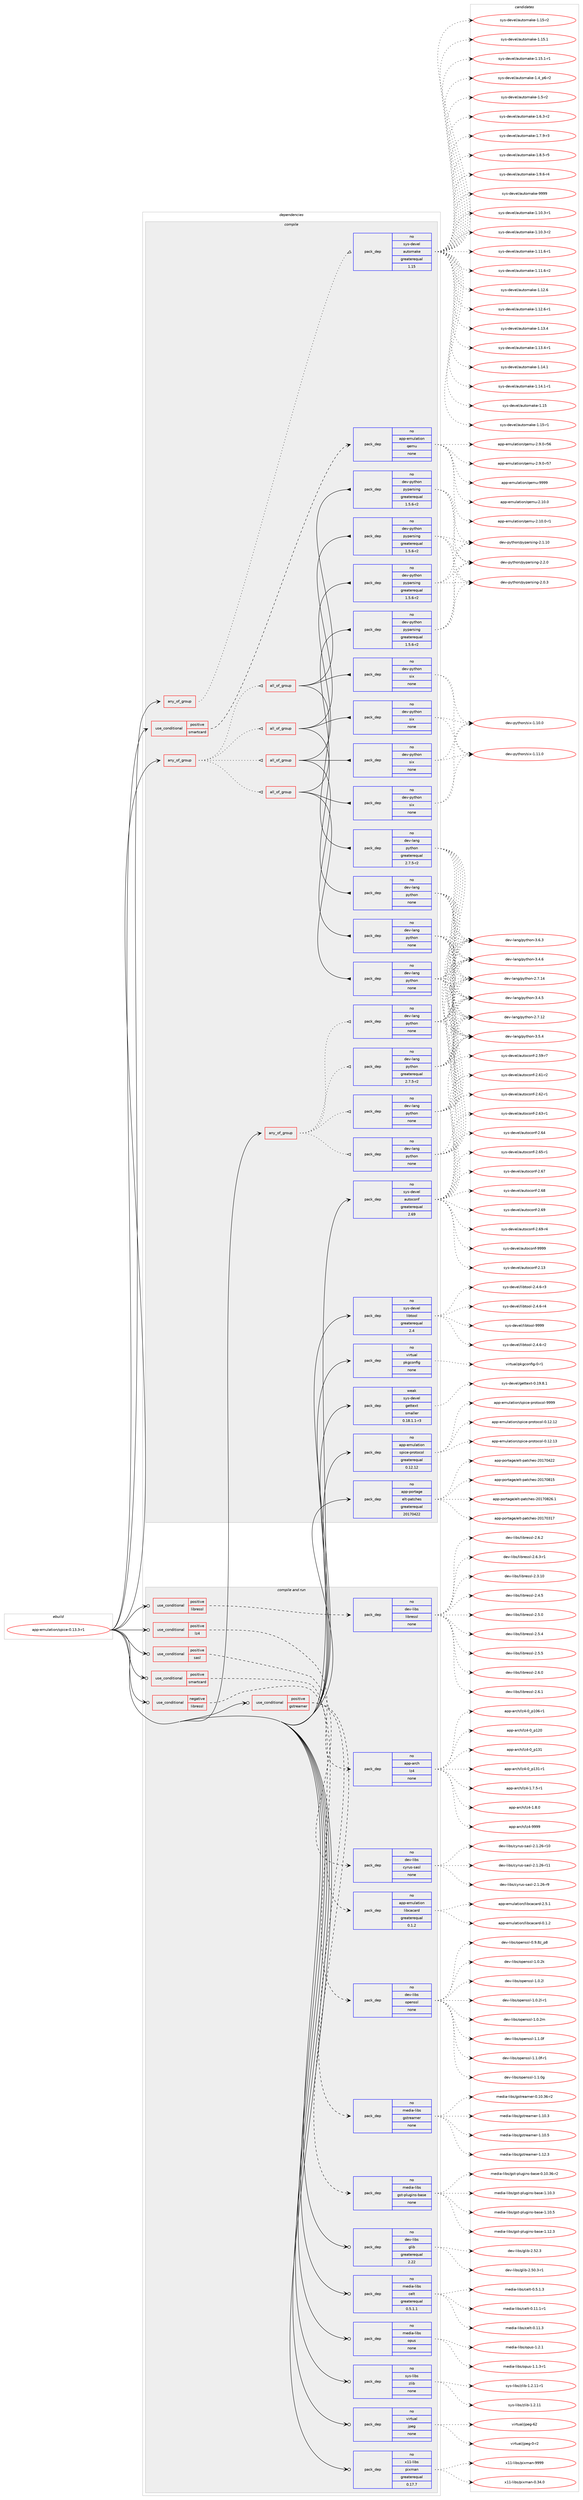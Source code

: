 digraph prolog {

# *************
# Graph options
# *************

newrank=true;
concentrate=true;
compound=true;
graph [rankdir=LR,fontname=Helvetica,fontsize=10,ranksep=1.5];#, ranksep=2.5, nodesep=0.2];
edge  [arrowhead=vee];
node  [fontname=Helvetica,fontsize=10];

# **********
# The ebuild
# **********

subgraph cluster_leftcol {
color=gray;
rank=same;
label=<<i>ebuild</i>>;
id [label="app-emulation/spice-0.13.3-r1", color=red, width=4, href="../app-emulation/spice-0.13.3-r1.svg"];
}

# ****************
# The dependencies
# ****************

subgraph cluster_midcol {
color=gray;
label=<<i>dependencies</i>>;
subgraph cluster_compile {
fillcolor="#eeeeee";
style=filled;
label=<<i>compile</i>>;
subgraph any462 {
dependency24896 [label=<<TABLE BORDER="0" CELLBORDER="1" CELLSPACING="0" CELLPADDING="4"><TR><TD CELLPADDING="10">any_of_group</TD></TR></TABLE>>, shape=none, color=red];subgraph all7 {
dependency24897 [label=<<TABLE BORDER="0" CELLBORDER="1" CELLSPACING="0" CELLPADDING="4"><TR><TD CELLPADDING="10">all_of_group</TD></TR></TABLE>>, shape=none, color=red];subgraph pack18257 {
dependency24898 [label=<<TABLE BORDER="0" CELLBORDER="1" CELLSPACING="0" CELLPADDING="4" WIDTH="220"><TR><TD ROWSPAN="6" CELLPADDING="30">pack_dep</TD></TR><TR><TD WIDTH="110">no</TD></TR><TR><TD>dev-lang</TD></TR><TR><TD>python</TD></TR><TR><TD>none</TD></TR><TR><TD></TD></TR></TABLE>>, shape=none, color=blue];
}
dependency24897:e -> dependency24898:w [weight=20,style="solid",arrowhead="inv"];
subgraph pack18258 {
dependency24899 [label=<<TABLE BORDER="0" CELLBORDER="1" CELLSPACING="0" CELLPADDING="4" WIDTH="220"><TR><TD ROWSPAN="6" CELLPADDING="30">pack_dep</TD></TR><TR><TD WIDTH="110">no</TD></TR><TR><TD>dev-python</TD></TR><TR><TD>pyparsing</TD></TR><TR><TD>greaterequal</TD></TR><TR><TD>1.5.6-r2</TD></TR></TABLE>>, shape=none, color=blue];
}
dependency24897:e -> dependency24899:w [weight=20,style="solid",arrowhead="inv"];
subgraph pack18259 {
dependency24900 [label=<<TABLE BORDER="0" CELLBORDER="1" CELLSPACING="0" CELLPADDING="4" WIDTH="220"><TR><TD ROWSPAN="6" CELLPADDING="30">pack_dep</TD></TR><TR><TD WIDTH="110">no</TD></TR><TR><TD>dev-python</TD></TR><TR><TD>six</TD></TR><TR><TD>none</TD></TR><TR><TD></TD></TR></TABLE>>, shape=none, color=blue];
}
dependency24897:e -> dependency24900:w [weight=20,style="solid",arrowhead="inv"];
}
dependency24896:e -> dependency24897:w [weight=20,style="dotted",arrowhead="oinv"];
subgraph all8 {
dependency24901 [label=<<TABLE BORDER="0" CELLBORDER="1" CELLSPACING="0" CELLPADDING="4"><TR><TD CELLPADDING="10">all_of_group</TD></TR></TABLE>>, shape=none, color=red];subgraph pack18260 {
dependency24902 [label=<<TABLE BORDER="0" CELLBORDER="1" CELLSPACING="0" CELLPADDING="4" WIDTH="220"><TR><TD ROWSPAN="6" CELLPADDING="30">pack_dep</TD></TR><TR><TD WIDTH="110">no</TD></TR><TR><TD>dev-lang</TD></TR><TR><TD>python</TD></TR><TR><TD>none</TD></TR><TR><TD></TD></TR></TABLE>>, shape=none, color=blue];
}
dependency24901:e -> dependency24902:w [weight=20,style="solid",arrowhead="inv"];
subgraph pack18261 {
dependency24903 [label=<<TABLE BORDER="0" CELLBORDER="1" CELLSPACING="0" CELLPADDING="4" WIDTH="220"><TR><TD ROWSPAN="6" CELLPADDING="30">pack_dep</TD></TR><TR><TD WIDTH="110">no</TD></TR><TR><TD>dev-python</TD></TR><TR><TD>pyparsing</TD></TR><TR><TD>greaterequal</TD></TR><TR><TD>1.5.6-r2</TD></TR></TABLE>>, shape=none, color=blue];
}
dependency24901:e -> dependency24903:w [weight=20,style="solid",arrowhead="inv"];
subgraph pack18262 {
dependency24904 [label=<<TABLE BORDER="0" CELLBORDER="1" CELLSPACING="0" CELLPADDING="4" WIDTH="220"><TR><TD ROWSPAN="6" CELLPADDING="30">pack_dep</TD></TR><TR><TD WIDTH="110">no</TD></TR><TR><TD>dev-python</TD></TR><TR><TD>six</TD></TR><TR><TD>none</TD></TR><TR><TD></TD></TR></TABLE>>, shape=none, color=blue];
}
dependency24901:e -> dependency24904:w [weight=20,style="solid",arrowhead="inv"];
}
dependency24896:e -> dependency24901:w [weight=20,style="dotted",arrowhead="oinv"];
subgraph all9 {
dependency24905 [label=<<TABLE BORDER="0" CELLBORDER="1" CELLSPACING="0" CELLPADDING="4"><TR><TD CELLPADDING="10">all_of_group</TD></TR></TABLE>>, shape=none, color=red];subgraph pack18263 {
dependency24906 [label=<<TABLE BORDER="0" CELLBORDER="1" CELLSPACING="0" CELLPADDING="4" WIDTH="220"><TR><TD ROWSPAN="6" CELLPADDING="30">pack_dep</TD></TR><TR><TD WIDTH="110">no</TD></TR><TR><TD>dev-lang</TD></TR><TR><TD>python</TD></TR><TR><TD>none</TD></TR><TR><TD></TD></TR></TABLE>>, shape=none, color=blue];
}
dependency24905:e -> dependency24906:w [weight=20,style="solid",arrowhead="inv"];
subgraph pack18264 {
dependency24907 [label=<<TABLE BORDER="0" CELLBORDER="1" CELLSPACING="0" CELLPADDING="4" WIDTH="220"><TR><TD ROWSPAN="6" CELLPADDING="30">pack_dep</TD></TR><TR><TD WIDTH="110">no</TD></TR><TR><TD>dev-python</TD></TR><TR><TD>pyparsing</TD></TR><TR><TD>greaterequal</TD></TR><TR><TD>1.5.6-r2</TD></TR></TABLE>>, shape=none, color=blue];
}
dependency24905:e -> dependency24907:w [weight=20,style="solid",arrowhead="inv"];
subgraph pack18265 {
dependency24908 [label=<<TABLE BORDER="0" CELLBORDER="1" CELLSPACING="0" CELLPADDING="4" WIDTH="220"><TR><TD ROWSPAN="6" CELLPADDING="30">pack_dep</TD></TR><TR><TD WIDTH="110">no</TD></TR><TR><TD>dev-python</TD></TR><TR><TD>six</TD></TR><TR><TD>none</TD></TR><TR><TD></TD></TR></TABLE>>, shape=none, color=blue];
}
dependency24905:e -> dependency24908:w [weight=20,style="solid",arrowhead="inv"];
}
dependency24896:e -> dependency24905:w [weight=20,style="dotted",arrowhead="oinv"];
subgraph all10 {
dependency24909 [label=<<TABLE BORDER="0" CELLBORDER="1" CELLSPACING="0" CELLPADDING="4"><TR><TD CELLPADDING="10">all_of_group</TD></TR></TABLE>>, shape=none, color=red];subgraph pack18266 {
dependency24910 [label=<<TABLE BORDER="0" CELLBORDER="1" CELLSPACING="0" CELLPADDING="4" WIDTH="220"><TR><TD ROWSPAN="6" CELLPADDING="30">pack_dep</TD></TR><TR><TD WIDTH="110">no</TD></TR><TR><TD>dev-lang</TD></TR><TR><TD>python</TD></TR><TR><TD>greaterequal</TD></TR><TR><TD>2.7.5-r2</TD></TR></TABLE>>, shape=none, color=blue];
}
dependency24909:e -> dependency24910:w [weight=20,style="solid",arrowhead="inv"];
subgraph pack18267 {
dependency24911 [label=<<TABLE BORDER="0" CELLBORDER="1" CELLSPACING="0" CELLPADDING="4" WIDTH="220"><TR><TD ROWSPAN="6" CELLPADDING="30">pack_dep</TD></TR><TR><TD WIDTH="110">no</TD></TR><TR><TD>dev-python</TD></TR><TR><TD>pyparsing</TD></TR><TR><TD>greaterequal</TD></TR><TR><TD>1.5.6-r2</TD></TR></TABLE>>, shape=none, color=blue];
}
dependency24909:e -> dependency24911:w [weight=20,style="solid",arrowhead="inv"];
subgraph pack18268 {
dependency24912 [label=<<TABLE BORDER="0" CELLBORDER="1" CELLSPACING="0" CELLPADDING="4" WIDTH="220"><TR><TD ROWSPAN="6" CELLPADDING="30">pack_dep</TD></TR><TR><TD WIDTH="110">no</TD></TR><TR><TD>dev-python</TD></TR><TR><TD>six</TD></TR><TR><TD>none</TD></TR><TR><TD></TD></TR></TABLE>>, shape=none, color=blue];
}
dependency24909:e -> dependency24912:w [weight=20,style="solid",arrowhead="inv"];
}
dependency24896:e -> dependency24909:w [weight=20,style="dotted",arrowhead="oinv"];
}
id:e -> dependency24896:w [weight=20,style="solid",arrowhead="vee"];
subgraph any463 {
dependency24913 [label=<<TABLE BORDER="0" CELLBORDER="1" CELLSPACING="0" CELLPADDING="4"><TR><TD CELLPADDING="10">any_of_group</TD></TR></TABLE>>, shape=none, color=red];subgraph pack18269 {
dependency24914 [label=<<TABLE BORDER="0" CELLBORDER="1" CELLSPACING="0" CELLPADDING="4" WIDTH="220"><TR><TD ROWSPAN="6" CELLPADDING="30">pack_dep</TD></TR><TR><TD WIDTH="110">no</TD></TR><TR><TD>dev-lang</TD></TR><TR><TD>python</TD></TR><TR><TD>none</TD></TR><TR><TD></TD></TR></TABLE>>, shape=none, color=blue];
}
dependency24913:e -> dependency24914:w [weight=20,style="dotted",arrowhead="oinv"];
subgraph pack18270 {
dependency24915 [label=<<TABLE BORDER="0" CELLBORDER="1" CELLSPACING="0" CELLPADDING="4" WIDTH="220"><TR><TD ROWSPAN="6" CELLPADDING="30">pack_dep</TD></TR><TR><TD WIDTH="110">no</TD></TR><TR><TD>dev-lang</TD></TR><TR><TD>python</TD></TR><TR><TD>none</TD></TR><TR><TD></TD></TR></TABLE>>, shape=none, color=blue];
}
dependency24913:e -> dependency24915:w [weight=20,style="dotted",arrowhead="oinv"];
subgraph pack18271 {
dependency24916 [label=<<TABLE BORDER="0" CELLBORDER="1" CELLSPACING="0" CELLPADDING="4" WIDTH="220"><TR><TD ROWSPAN="6" CELLPADDING="30">pack_dep</TD></TR><TR><TD WIDTH="110">no</TD></TR><TR><TD>dev-lang</TD></TR><TR><TD>python</TD></TR><TR><TD>none</TD></TR><TR><TD></TD></TR></TABLE>>, shape=none, color=blue];
}
dependency24913:e -> dependency24916:w [weight=20,style="dotted",arrowhead="oinv"];
subgraph pack18272 {
dependency24917 [label=<<TABLE BORDER="0" CELLBORDER="1" CELLSPACING="0" CELLPADDING="4" WIDTH="220"><TR><TD ROWSPAN="6" CELLPADDING="30">pack_dep</TD></TR><TR><TD WIDTH="110">no</TD></TR><TR><TD>dev-lang</TD></TR><TR><TD>python</TD></TR><TR><TD>greaterequal</TD></TR><TR><TD>2.7.5-r2</TD></TR></TABLE>>, shape=none, color=blue];
}
dependency24913:e -> dependency24917:w [weight=20,style="dotted",arrowhead="oinv"];
}
id:e -> dependency24913:w [weight=20,style="solid",arrowhead="vee"];
subgraph any464 {
dependency24918 [label=<<TABLE BORDER="0" CELLBORDER="1" CELLSPACING="0" CELLPADDING="4"><TR><TD CELLPADDING="10">any_of_group</TD></TR></TABLE>>, shape=none, color=red];subgraph pack18273 {
dependency24919 [label=<<TABLE BORDER="0" CELLBORDER="1" CELLSPACING="0" CELLPADDING="4" WIDTH="220"><TR><TD ROWSPAN="6" CELLPADDING="30">pack_dep</TD></TR><TR><TD WIDTH="110">no</TD></TR><TR><TD>sys-devel</TD></TR><TR><TD>automake</TD></TR><TR><TD>greaterequal</TD></TR><TR><TD>1.15</TD></TR></TABLE>>, shape=none, color=blue];
}
dependency24918:e -> dependency24919:w [weight=20,style="dotted",arrowhead="oinv"];
}
id:e -> dependency24918:w [weight=20,style="solid",arrowhead="vee"];
subgraph cond6173 {
dependency24920 [label=<<TABLE BORDER="0" CELLBORDER="1" CELLSPACING="0" CELLPADDING="4"><TR><TD ROWSPAN="3" CELLPADDING="10">use_conditional</TD></TR><TR><TD>positive</TD></TR><TR><TD>smartcard</TD></TR></TABLE>>, shape=none, color=red];
subgraph pack18274 {
dependency24921 [label=<<TABLE BORDER="0" CELLBORDER="1" CELLSPACING="0" CELLPADDING="4" WIDTH="220"><TR><TD ROWSPAN="6" CELLPADDING="30">pack_dep</TD></TR><TR><TD WIDTH="110">no</TD></TR><TR><TD>app-emulation</TD></TR><TR><TD>qemu</TD></TR><TR><TD>none</TD></TR><TR><TD></TD></TR></TABLE>>, shape=none, color=blue];
}
dependency24920:e -> dependency24921:w [weight=20,style="dashed",arrowhead="vee"];
}
id:e -> dependency24920:w [weight=20,style="solid",arrowhead="vee"];
subgraph pack18275 {
dependency24922 [label=<<TABLE BORDER="0" CELLBORDER="1" CELLSPACING="0" CELLPADDING="4" WIDTH="220"><TR><TD ROWSPAN="6" CELLPADDING="30">pack_dep</TD></TR><TR><TD WIDTH="110">no</TD></TR><TR><TD>app-emulation</TD></TR><TR><TD>spice-protocol</TD></TR><TR><TD>greaterequal</TD></TR><TR><TD>0.12.12</TD></TR></TABLE>>, shape=none, color=blue];
}
id:e -> dependency24922:w [weight=20,style="solid",arrowhead="vee"];
subgraph pack18276 {
dependency24923 [label=<<TABLE BORDER="0" CELLBORDER="1" CELLSPACING="0" CELLPADDING="4" WIDTH="220"><TR><TD ROWSPAN="6" CELLPADDING="30">pack_dep</TD></TR><TR><TD WIDTH="110">no</TD></TR><TR><TD>app-portage</TD></TR><TR><TD>elt-patches</TD></TR><TR><TD>greaterequal</TD></TR><TR><TD>20170422</TD></TR></TABLE>>, shape=none, color=blue];
}
id:e -> dependency24923:w [weight=20,style="solid",arrowhead="vee"];
subgraph pack18277 {
dependency24924 [label=<<TABLE BORDER="0" CELLBORDER="1" CELLSPACING="0" CELLPADDING="4" WIDTH="220"><TR><TD ROWSPAN="6" CELLPADDING="30">pack_dep</TD></TR><TR><TD WIDTH="110">no</TD></TR><TR><TD>sys-devel</TD></TR><TR><TD>autoconf</TD></TR><TR><TD>greaterequal</TD></TR><TR><TD>2.69</TD></TR></TABLE>>, shape=none, color=blue];
}
id:e -> dependency24924:w [weight=20,style="solid",arrowhead="vee"];
subgraph pack18278 {
dependency24925 [label=<<TABLE BORDER="0" CELLBORDER="1" CELLSPACING="0" CELLPADDING="4" WIDTH="220"><TR><TD ROWSPAN="6" CELLPADDING="30">pack_dep</TD></TR><TR><TD WIDTH="110">no</TD></TR><TR><TD>sys-devel</TD></TR><TR><TD>libtool</TD></TR><TR><TD>greaterequal</TD></TR><TR><TD>2.4</TD></TR></TABLE>>, shape=none, color=blue];
}
id:e -> dependency24925:w [weight=20,style="solid",arrowhead="vee"];
subgraph pack18279 {
dependency24926 [label=<<TABLE BORDER="0" CELLBORDER="1" CELLSPACING="0" CELLPADDING="4" WIDTH="220"><TR><TD ROWSPAN="6" CELLPADDING="30">pack_dep</TD></TR><TR><TD WIDTH="110">no</TD></TR><TR><TD>virtual</TD></TR><TR><TD>pkgconfig</TD></TR><TR><TD>none</TD></TR><TR><TD></TD></TR></TABLE>>, shape=none, color=blue];
}
id:e -> dependency24926:w [weight=20,style="solid",arrowhead="vee"];
subgraph pack18280 {
dependency24927 [label=<<TABLE BORDER="0" CELLBORDER="1" CELLSPACING="0" CELLPADDING="4" WIDTH="220"><TR><TD ROWSPAN="6" CELLPADDING="30">pack_dep</TD></TR><TR><TD WIDTH="110">weak</TD></TR><TR><TD>sys-devel</TD></TR><TR><TD>gettext</TD></TR><TR><TD>smaller</TD></TR><TR><TD>0.18.1.1-r3</TD></TR></TABLE>>, shape=none, color=blue];
}
id:e -> dependency24927:w [weight=20,style="solid",arrowhead="vee"];
}
subgraph cluster_compileandrun {
fillcolor="#eeeeee";
style=filled;
label=<<i>compile and run</i>>;
subgraph cond6174 {
dependency24928 [label=<<TABLE BORDER="0" CELLBORDER="1" CELLSPACING="0" CELLPADDING="4"><TR><TD ROWSPAN="3" CELLPADDING="10">use_conditional</TD></TR><TR><TD>negative</TD></TR><TR><TD>libressl</TD></TR></TABLE>>, shape=none, color=red];
subgraph pack18281 {
dependency24929 [label=<<TABLE BORDER="0" CELLBORDER="1" CELLSPACING="0" CELLPADDING="4" WIDTH="220"><TR><TD ROWSPAN="6" CELLPADDING="30">pack_dep</TD></TR><TR><TD WIDTH="110">no</TD></TR><TR><TD>dev-libs</TD></TR><TR><TD>openssl</TD></TR><TR><TD>none</TD></TR><TR><TD></TD></TR></TABLE>>, shape=none, color=blue];
}
dependency24928:e -> dependency24929:w [weight=20,style="dashed",arrowhead="vee"];
}
id:e -> dependency24928:w [weight=20,style="solid",arrowhead="odotvee"];
subgraph cond6175 {
dependency24930 [label=<<TABLE BORDER="0" CELLBORDER="1" CELLSPACING="0" CELLPADDING="4"><TR><TD ROWSPAN="3" CELLPADDING="10">use_conditional</TD></TR><TR><TD>positive</TD></TR><TR><TD>gstreamer</TD></TR></TABLE>>, shape=none, color=red];
subgraph pack18282 {
dependency24931 [label=<<TABLE BORDER="0" CELLBORDER="1" CELLSPACING="0" CELLPADDING="4" WIDTH="220"><TR><TD ROWSPAN="6" CELLPADDING="30">pack_dep</TD></TR><TR><TD WIDTH="110">no</TD></TR><TR><TD>media-libs</TD></TR><TR><TD>gstreamer</TD></TR><TR><TD>none</TD></TR><TR><TD></TD></TR></TABLE>>, shape=none, color=blue];
}
dependency24930:e -> dependency24931:w [weight=20,style="dashed",arrowhead="vee"];
subgraph pack18283 {
dependency24932 [label=<<TABLE BORDER="0" CELLBORDER="1" CELLSPACING="0" CELLPADDING="4" WIDTH="220"><TR><TD ROWSPAN="6" CELLPADDING="30">pack_dep</TD></TR><TR><TD WIDTH="110">no</TD></TR><TR><TD>media-libs</TD></TR><TR><TD>gst-plugins-base</TD></TR><TR><TD>none</TD></TR><TR><TD></TD></TR></TABLE>>, shape=none, color=blue];
}
dependency24930:e -> dependency24932:w [weight=20,style="dashed",arrowhead="vee"];
}
id:e -> dependency24930:w [weight=20,style="solid",arrowhead="odotvee"];
subgraph cond6176 {
dependency24933 [label=<<TABLE BORDER="0" CELLBORDER="1" CELLSPACING="0" CELLPADDING="4"><TR><TD ROWSPAN="3" CELLPADDING="10">use_conditional</TD></TR><TR><TD>positive</TD></TR><TR><TD>libressl</TD></TR></TABLE>>, shape=none, color=red];
subgraph pack18284 {
dependency24934 [label=<<TABLE BORDER="0" CELLBORDER="1" CELLSPACING="0" CELLPADDING="4" WIDTH="220"><TR><TD ROWSPAN="6" CELLPADDING="30">pack_dep</TD></TR><TR><TD WIDTH="110">no</TD></TR><TR><TD>dev-libs</TD></TR><TR><TD>libressl</TD></TR><TR><TD>none</TD></TR><TR><TD></TD></TR></TABLE>>, shape=none, color=blue];
}
dependency24933:e -> dependency24934:w [weight=20,style="dashed",arrowhead="vee"];
}
id:e -> dependency24933:w [weight=20,style="solid",arrowhead="odotvee"];
subgraph cond6177 {
dependency24935 [label=<<TABLE BORDER="0" CELLBORDER="1" CELLSPACING="0" CELLPADDING="4"><TR><TD ROWSPAN="3" CELLPADDING="10">use_conditional</TD></TR><TR><TD>positive</TD></TR><TR><TD>lz4</TD></TR></TABLE>>, shape=none, color=red];
subgraph pack18285 {
dependency24936 [label=<<TABLE BORDER="0" CELLBORDER="1" CELLSPACING="0" CELLPADDING="4" WIDTH="220"><TR><TD ROWSPAN="6" CELLPADDING="30">pack_dep</TD></TR><TR><TD WIDTH="110">no</TD></TR><TR><TD>app-arch</TD></TR><TR><TD>lz4</TD></TR><TR><TD>none</TD></TR><TR><TD></TD></TR></TABLE>>, shape=none, color=blue];
}
dependency24935:e -> dependency24936:w [weight=20,style="dashed",arrowhead="vee"];
}
id:e -> dependency24935:w [weight=20,style="solid",arrowhead="odotvee"];
subgraph cond6178 {
dependency24937 [label=<<TABLE BORDER="0" CELLBORDER="1" CELLSPACING="0" CELLPADDING="4"><TR><TD ROWSPAN="3" CELLPADDING="10">use_conditional</TD></TR><TR><TD>positive</TD></TR><TR><TD>sasl</TD></TR></TABLE>>, shape=none, color=red];
subgraph pack18286 {
dependency24938 [label=<<TABLE BORDER="0" CELLBORDER="1" CELLSPACING="0" CELLPADDING="4" WIDTH="220"><TR><TD ROWSPAN="6" CELLPADDING="30">pack_dep</TD></TR><TR><TD WIDTH="110">no</TD></TR><TR><TD>dev-libs</TD></TR><TR><TD>cyrus-sasl</TD></TR><TR><TD>none</TD></TR><TR><TD></TD></TR></TABLE>>, shape=none, color=blue];
}
dependency24937:e -> dependency24938:w [weight=20,style="dashed",arrowhead="vee"];
}
id:e -> dependency24937:w [weight=20,style="solid",arrowhead="odotvee"];
subgraph cond6179 {
dependency24939 [label=<<TABLE BORDER="0" CELLBORDER="1" CELLSPACING="0" CELLPADDING="4"><TR><TD ROWSPAN="3" CELLPADDING="10">use_conditional</TD></TR><TR><TD>positive</TD></TR><TR><TD>smartcard</TD></TR></TABLE>>, shape=none, color=red];
subgraph pack18287 {
dependency24940 [label=<<TABLE BORDER="0" CELLBORDER="1" CELLSPACING="0" CELLPADDING="4" WIDTH="220"><TR><TD ROWSPAN="6" CELLPADDING="30">pack_dep</TD></TR><TR><TD WIDTH="110">no</TD></TR><TR><TD>app-emulation</TD></TR><TR><TD>libcacard</TD></TR><TR><TD>greaterequal</TD></TR><TR><TD>0.1.2</TD></TR></TABLE>>, shape=none, color=blue];
}
dependency24939:e -> dependency24940:w [weight=20,style="dashed",arrowhead="vee"];
}
id:e -> dependency24939:w [weight=20,style="solid",arrowhead="odotvee"];
subgraph pack18288 {
dependency24941 [label=<<TABLE BORDER="0" CELLBORDER="1" CELLSPACING="0" CELLPADDING="4" WIDTH="220"><TR><TD ROWSPAN="6" CELLPADDING="30">pack_dep</TD></TR><TR><TD WIDTH="110">no</TD></TR><TR><TD>dev-libs</TD></TR><TR><TD>glib</TD></TR><TR><TD>greaterequal</TD></TR><TR><TD>2.22</TD></TR></TABLE>>, shape=none, color=blue];
}
id:e -> dependency24941:w [weight=20,style="solid",arrowhead="odotvee"];
subgraph pack18289 {
dependency24942 [label=<<TABLE BORDER="0" CELLBORDER="1" CELLSPACING="0" CELLPADDING="4" WIDTH="220"><TR><TD ROWSPAN="6" CELLPADDING="30">pack_dep</TD></TR><TR><TD WIDTH="110">no</TD></TR><TR><TD>media-libs</TD></TR><TR><TD>celt</TD></TR><TR><TD>greaterequal</TD></TR><TR><TD>0.5.1.1</TD></TR></TABLE>>, shape=none, color=blue];
}
id:e -> dependency24942:w [weight=20,style="solid",arrowhead="odotvee"];
subgraph pack18290 {
dependency24943 [label=<<TABLE BORDER="0" CELLBORDER="1" CELLSPACING="0" CELLPADDING="4" WIDTH="220"><TR><TD ROWSPAN="6" CELLPADDING="30">pack_dep</TD></TR><TR><TD WIDTH="110">no</TD></TR><TR><TD>media-libs</TD></TR><TR><TD>opus</TD></TR><TR><TD>none</TD></TR><TR><TD></TD></TR></TABLE>>, shape=none, color=blue];
}
id:e -> dependency24943:w [weight=20,style="solid",arrowhead="odotvee"];
subgraph pack18291 {
dependency24944 [label=<<TABLE BORDER="0" CELLBORDER="1" CELLSPACING="0" CELLPADDING="4" WIDTH="220"><TR><TD ROWSPAN="6" CELLPADDING="30">pack_dep</TD></TR><TR><TD WIDTH="110">no</TD></TR><TR><TD>sys-libs</TD></TR><TR><TD>zlib</TD></TR><TR><TD>none</TD></TR><TR><TD></TD></TR></TABLE>>, shape=none, color=blue];
}
id:e -> dependency24944:w [weight=20,style="solid",arrowhead="odotvee"];
subgraph pack18292 {
dependency24945 [label=<<TABLE BORDER="0" CELLBORDER="1" CELLSPACING="0" CELLPADDING="4" WIDTH="220"><TR><TD ROWSPAN="6" CELLPADDING="30">pack_dep</TD></TR><TR><TD WIDTH="110">no</TD></TR><TR><TD>virtual</TD></TR><TR><TD>jpeg</TD></TR><TR><TD>none</TD></TR><TR><TD></TD></TR></TABLE>>, shape=none, color=blue];
}
id:e -> dependency24945:w [weight=20,style="solid",arrowhead="odotvee"];
subgraph pack18293 {
dependency24946 [label=<<TABLE BORDER="0" CELLBORDER="1" CELLSPACING="0" CELLPADDING="4" WIDTH="220"><TR><TD ROWSPAN="6" CELLPADDING="30">pack_dep</TD></TR><TR><TD WIDTH="110">no</TD></TR><TR><TD>x11-libs</TD></TR><TR><TD>pixman</TD></TR><TR><TD>greaterequal</TD></TR><TR><TD>0.17.7</TD></TR></TABLE>>, shape=none, color=blue];
}
id:e -> dependency24946:w [weight=20,style="solid",arrowhead="odotvee"];
}
subgraph cluster_run {
fillcolor="#eeeeee";
style=filled;
label=<<i>run</i>>;
}
}

# **************
# The candidates
# **************

subgraph cluster_choices {
rank=same;
color=gray;
label=<<i>candidates</i>>;

subgraph choice18257 {
color=black;
nodesep=1;
choice10010111845108971101034711212111610411111045504655464950 [label="dev-lang/python-2.7.12", color=red, width=4,href="../dev-lang/python-2.7.12.svg"];
choice10010111845108971101034711212111610411111045504655464952 [label="dev-lang/python-2.7.14", color=red, width=4,href="../dev-lang/python-2.7.14.svg"];
choice100101118451089711010347112121116104111110455146524653 [label="dev-lang/python-3.4.5", color=red, width=4,href="../dev-lang/python-3.4.5.svg"];
choice100101118451089711010347112121116104111110455146524654 [label="dev-lang/python-3.4.6", color=red, width=4,href="../dev-lang/python-3.4.6.svg"];
choice100101118451089711010347112121116104111110455146534652 [label="dev-lang/python-3.5.4", color=red, width=4,href="../dev-lang/python-3.5.4.svg"];
choice100101118451089711010347112121116104111110455146544651 [label="dev-lang/python-3.6.3", color=red, width=4,href="../dev-lang/python-3.6.3.svg"];
dependency24898:e -> choice10010111845108971101034711212111610411111045504655464950:w [style=dotted,weight="100"];
dependency24898:e -> choice10010111845108971101034711212111610411111045504655464952:w [style=dotted,weight="100"];
dependency24898:e -> choice100101118451089711010347112121116104111110455146524653:w [style=dotted,weight="100"];
dependency24898:e -> choice100101118451089711010347112121116104111110455146524654:w [style=dotted,weight="100"];
dependency24898:e -> choice100101118451089711010347112121116104111110455146534652:w [style=dotted,weight="100"];
dependency24898:e -> choice100101118451089711010347112121116104111110455146544651:w [style=dotted,weight="100"];
}
subgraph choice18258 {
color=black;
nodesep=1;
choice100101118451121211161041111104711212111297114115105110103455046484651 [label="dev-python/pyparsing-2.0.3", color=red, width=4,href="../dev-python/pyparsing-2.0.3.svg"];
choice10010111845112121116104111110471121211129711411510511010345504649464948 [label="dev-python/pyparsing-2.1.10", color=red, width=4,href="../dev-python/pyparsing-2.1.10.svg"];
choice100101118451121211161041111104711212111297114115105110103455046504648 [label="dev-python/pyparsing-2.2.0", color=red, width=4,href="../dev-python/pyparsing-2.2.0.svg"];
dependency24899:e -> choice100101118451121211161041111104711212111297114115105110103455046484651:w [style=dotted,weight="100"];
dependency24899:e -> choice10010111845112121116104111110471121211129711411510511010345504649464948:w [style=dotted,weight="100"];
dependency24899:e -> choice100101118451121211161041111104711212111297114115105110103455046504648:w [style=dotted,weight="100"];
}
subgraph choice18259 {
color=black;
nodesep=1;
choice100101118451121211161041111104711510512045494649484648 [label="dev-python/six-1.10.0", color=red, width=4,href="../dev-python/six-1.10.0.svg"];
choice100101118451121211161041111104711510512045494649494648 [label="dev-python/six-1.11.0", color=red, width=4,href="../dev-python/six-1.11.0.svg"];
dependency24900:e -> choice100101118451121211161041111104711510512045494649484648:w [style=dotted,weight="100"];
dependency24900:e -> choice100101118451121211161041111104711510512045494649494648:w [style=dotted,weight="100"];
}
subgraph choice18260 {
color=black;
nodesep=1;
choice10010111845108971101034711212111610411111045504655464950 [label="dev-lang/python-2.7.12", color=red, width=4,href="../dev-lang/python-2.7.12.svg"];
choice10010111845108971101034711212111610411111045504655464952 [label="dev-lang/python-2.7.14", color=red, width=4,href="../dev-lang/python-2.7.14.svg"];
choice100101118451089711010347112121116104111110455146524653 [label="dev-lang/python-3.4.5", color=red, width=4,href="../dev-lang/python-3.4.5.svg"];
choice100101118451089711010347112121116104111110455146524654 [label="dev-lang/python-3.4.6", color=red, width=4,href="../dev-lang/python-3.4.6.svg"];
choice100101118451089711010347112121116104111110455146534652 [label="dev-lang/python-3.5.4", color=red, width=4,href="../dev-lang/python-3.5.4.svg"];
choice100101118451089711010347112121116104111110455146544651 [label="dev-lang/python-3.6.3", color=red, width=4,href="../dev-lang/python-3.6.3.svg"];
dependency24902:e -> choice10010111845108971101034711212111610411111045504655464950:w [style=dotted,weight="100"];
dependency24902:e -> choice10010111845108971101034711212111610411111045504655464952:w [style=dotted,weight="100"];
dependency24902:e -> choice100101118451089711010347112121116104111110455146524653:w [style=dotted,weight="100"];
dependency24902:e -> choice100101118451089711010347112121116104111110455146524654:w [style=dotted,weight="100"];
dependency24902:e -> choice100101118451089711010347112121116104111110455146534652:w [style=dotted,weight="100"];
dependency24902:e -> choice100101118451089711010347112121116104111110455146544651:w [style=dotted,weight="100"];
}
subgraph choice18261 {
color=black;
nodesep=1;
choice100101118451121211161041111104711212111297114115105110103455046484651 [label="dev-python/pyparsing-2.0.3", color=red, width=4,href="../dev-python/pyparsing-2.0.3.svg"];
choice10010111845112121116104111110471121211129711411510511010345504649464948 [label="dev-python/pyparsing-2.1.10", color=red, width=4,href="../dev-python/pyparsing-2.1.10.svg"];
choice100101118451121211161041111104711212111297114115105110103455046504648 [label="dev-python/pyparsing-2.2.0", color=red, width=4,href="../dev-python/pyparsing-2.2.0.svg"];
dependency24903:e -> choice100101118451121211161041111104711212111297114115105110103455046484651:w [style=dotted,weight="100"];
dependency24903:e -> choice10010111845112121116104111110471121211129711411510511010345504649464948:w [style=dotted,weight="100"];
dependency24903:e -> choice100101118451121211161041111104711212111297114115105110103455046504648:w [style=dotted,weight="100"];
}
subgraph choice18262 {
color=black;
nodesep=1;
choice100101118451121211161041111104711510512045494649484648 [label="dev-python/six-1.10.0", color=red, width=4,href="../dev-python/six-1.10.0.svg"];
choice100101118451121211161041111104711510512045494649494648 [label="dev-python/six-1.11.0", color=red, width=4,href="../dev-python/six-1.11.0.svg"];
dependency24904:e -> choice100101118451121211161041111104711510512045494649484648:w [style=dotted,weight="100"];
dependency24904:e -> choice100101118451121211161041111104711510512045494649494648:w [style=dotted,weight="100"];
}
subgraph choice18263 {
color=black;
nodesep=1;
choice10010111845108971101034711212111610411111045504655464950 [label="dev-lang/python-2.7.12", color=red, width=4,href="../dev-lang/python-2.7.12.svg"];
choice10010111845108971101034711212111610411111045504655464952 [label="dev-lang/python-2.7.14", color=red, width=4,href="../dev-lang/python-2.7.14.svg"];
choice100101118451089711010347112121116104111110455146524653 [label="dev-lang/python-3.4.5", color=red, width=4,href="../dev-lang/python-3.4.5.svg"];
choice100101118451089711010347112121116104111110455146524654 [label="dev-lang/python-3.4.6", color=red, width=4,href="../dev-lang/python-3.4.6.svg"];
choice100101118451089711010347112121116104111110455146534652 [label="dev-lang/python-3.5.4", color=red, width=4,href="../dev-lang/python-3.5.4.svg"];
choice100101118451089711010347112121116104111110455146544651 [label="dev-lang/python-3.6.3", color=red, width=4,href="../dev-lang/python-3.6.3.svg"];
dependency24906:e -> choice10010111845108971101034711212111610411111045504655464950:w [style=dotted,weight="100"];
dependency24906:e -> choice10010111845108971101034711212111610411111045504655464952:w [style=dotted,weight="100"];
dependency24906:e -> choice100101118451089711010347112121116104111110455146524653:w [style=dotted,weight="100"];
dependency24906:e -> choice100101118451089711010347112121116104111110455146524654:w [style=dotted,weight="100"];
dependency24906:e -> choice100101118451089711010347112121116104111110455146534652:w [style=dotted,weight="100"];
dependency24906:e -> choice100101118451089711010347112121116104111110455146544651:w [style=dotted,weight="100"];
}
subgraph choice18264 {
color=black;
nodesep=1;
choice100101118451121211161041111104711212111297114115105110103455046484651 [label="dev-python/pyparsing-2.0.3", color=red, width=4,href="../dev-python/pyparsing-2.0.3.svg"];
choice10010111845112121116104111110471121211129711411510511010345504649464948 [label="dev-python/pyparsing-2.1.10", color=red, width=4,href="../dev-python/pyparsing-2.1.10.svg"];
choice100101118451121211161041111104711212111297114115105110103455046504648 [label="dev-python/pyparsing-2.2.0", color=red, width=4,href="../dev-python/pyparsing-2.2.0.svg"];
dependency24907:e -> choice100101118451121211161041111104711212111297114115105110103455046484651:w [style=dotted,weight="100"];
dependency24907:e -> choice10010111845112121116104111110471121211129711411510511010345504649464948:w [style=dotted,weight="100"];
dependency24907:e -> choice100101118451121211161041111104711212111297114115105110103455046504648:w [style=dotted,weight="100"];
}
subgraph choice18265 {
color=black;
nodesep=1;
choice100101118451121211161041111104711510512045494649484648 [label="dev-python/six-1.10.0", color=red, width=4,href="../dev-python/six-1.10.0.svg"];
choice100101118451121211161041111104711510512045494649494648 [label="dev-python/six-1.11.0", color=red, width=4,href="../dev-python/six-1.11.0.svg"];
dependency24908:e -> choice100101118451121211161041111104711510512045494649484648:w [style=dotted,weight="100"];
dependency24908:e -> choice100101118451121211161041111104711510512045494649494648:w [style=dotted,weight="100"];
}
subgraph choice18266 {
color=black;
nodesep=1;
choice10010111845108971101034711212111610411111045504655464950 [label="dev-lang/python-2.7.12", color=red, width=4,href="../dev-lang/python-2.7.12.svg"];
choice10010111845108971101034711212111610411111045504655464952 [label="dev-lang/python-2.7.14", color=red, width=4,href="../dev-lang/python-2.7.14.svg"];
choice100101118451089711010347112121116104111110455146524653 [label="dev-lang/python-3.4.5", color=red, width=4,href="../dev-lang/python-3.4.5.svg"];
choice100101118451089711010347112121116104111110455146524654 [label="dev-lang/python-3.4.6", color=red, width=4,href="../dev-lang/python-3.4.6.svg"];
choice100101118451089711010347112121116104111110455146534652 [label="dev-lang/python-3.5.4", color=red, width=4,href="../dev-lang/python-3.5.4.svg"];
choice100101118451089711010347112121116104111110455146544651 [label="dev-lang/python-3.6.3", color=red, width=4,href="../dev-lang/python-3.6.3.svg"];
dependency24910:e -> choice10010111845108971101034711212111610411111045504655464950:w [style=dotted,weight="100"];
dependency24910:e -> choice10010111845108971101034711212111610411111045504655464952:w [style=dotted,weight="100"];
dependency24910:e -> choice100101118451089711010347112121116104111110455146524653:w [style=dotted,weight="100"];
dependency24910:e -> choice100101118451089711010347112121116104111110455146524654:w [style=dotted,weight="100"];
dependency24910:e -> choice100101118451089711010347112121116104111110455146534652:w [style=dotted,weight="100"];
dependency24910:e -> choice100101118451089711010347112121116104111110455146544651:w [style=dotted,weight="100"];
}
subgraph choice18267 {
color=black;
nodesep=1;
choice100101118451121211161041111104711212111297114115105110103455046484651 [label="dev-python/pyparsing-2.0.3", color=red, width=4,href="../dev-python/pyparsing-2.0.3.svg"];
choice10010111845112121116104111110471121211129711411510511010345504649464948 [label="dev-python/pyparsing-2.1.10", color=red, width=4,href="../dev-python/pyparsing-2.1.10.svg"];
choice100101118451121211161041111104711212111297114115105110103455046504648 [label="dev-python/pyparsing-2.2.0", color=red, width=4,href="../dev-python/pyparsing-2.2.0.svg"];
dependency24911:e -> choice100101118451121211161041111104711212111297114115105110103455046484651:w [style=dotted,weight="100"];
dependency24911:e -> choice10010111845112121116104111110471121211129711411510511010345504649464948:w [style=dotted,weight="100"];
dependency24911:e -> choice100101118451121211161041111104711212111297114115105110103455046504648:w [style=dotted,weight="100"];
}
subgraph choice18268 {
color=black;
nodesep=1;
choice100101118451121211161041111104711510512045494649484648 [label="dev-python/six-1.10.0", color=red, width=4,href="../dev-python/six-1.10.0.svg"];
choice100101118451121211161041111104711510512045494649494648 [label="dev-python/six-1.11.0", color=red, width=4,href="../dev-python/six-1.11.0.svg"];
dependency24912:e -> choice100101118451121211161041111104711510512045494649484648:w [style=dotted,weight="100"];
dependency24912:e -> choice100101118451121211161041111104711510512045494649494648:w [style=dotted,weight="100"];
}
subgraph choice18269 {
color=black;
nodesep=1;
choice10010111845108971101034711212111610411111045504655464950 [label="dev-lang/python-2.7.12", color=red, width=4,href="../dev-lang/python-2.7.12.svg"];
choice10010111845108971101034711212111610411111045504655464952 [label="dev-lang/python-2.7.14", color=red, width=4,href="../dev-lang/python-2.7.14.svg"];
choice100101118451089711010347112121116104111110455146524653 [label="dev-lang/python-3.4.5", color=red, width=4,href="../dev-lang/python-3.4.5.svg"];
choice100101118451089711010347112121116104111110455146524654 [label="dev-lang/python-3.4.6", color=red, width=4,href="../dev-lang/python-3.4.6.svg"];
choice100101118451089711010347112121116104111110455146534652 [label="dev-lang/python-3.5.4", color=red, width=4,href="../dev-lang/python-3.5.4.svg"];
choice100101118451089711010347112121116104111110455146544651 [label="dev-lang/python-3.6.3", color=red, width=4,href="../dev-lang/python-3.6.3.svg"];
dependency24914:e -> choice10010111845108971101034711212111610411111045504655464950:w [style=dotted,weight="100"];
dependency24914:e -> choice10010111845108971101034711212111610411111045504655464952:w [style=dotted,weight="100"];
dependency24914:e -> choice100101118451089711010347112121116104111110455146524653:w [style=dotted,weight="100"];
dependency24914:e -> choice100101118451089711010347112121116104111110455146524654:w [style=dotted,weight="100"];
dependency24914:e -> choice100101118451089711010347112121116104111110455146534652:w [style=dotted,weight="100"];
dependency24914:e -> choice100101118451089711010347112121116104111110455146544651:w [style=dotted,weight="100"];
}
subgraph choice18270 {
color=black;
nodesep=1;
choice10010111845108971101034711212111610411111045504655464950 [label="dev-lang/python-2.7.12", color=red, width=4,href="../dev-lang/python-2.7.12.svg"];
choice10010111845108971101034711212111610411111045504655464952 [label="dev-lang/python-2.7.14", color=red, width=4,href="../dev-lang/python-2.7.14.svg"];
choice100101118451089711010347112121116104111110455146524653 [label="dev-lang/python-3.4.5", color=red, width=4,href="../dev-lang/python-3.4.5.svg"];
choice100101118451089711010347112121116104111110455146524654 [label="dev-lang/python-3.4.6", color=red, width=4,href="../dev-lang/python-3.4.6.svg"];
choice100101118451089711010347112121116104111110455146534652 [label="dev-lang/python-3.5.4", color=red, width=4,href="../dev-lang/python-3.5.4.svg"];
choice100101118451089711010347112121116104111110455146544651 [label="dev-lang/python-3.6.3", color=red, width=4,href="../dev-lang/python-3.6.3.svg"];
dependency24915:e -> choice10010111845108971101034711212111610411111045504655464950:w [style=dotted,weight="100"];
dependency24915:e -> choice10010111845108971101034711212111610411111045504655464952:w [style=dotted,weight="100"];
dependency24915:e -> choice100101118451089711010347112121116104111110455146524653:w [style=dotted,weight="100"];
dependency24915:e -> choice100101118451089711010347112121116104111110455146524654:w [style=dotted,weight="100"];
dependency24915:e -> choice100101118451089711010347112121116104111110455146534652:w [style=dotted,weight="100"];
dependency24915:e -> choice100101118451089711010347112121116104111110455146544651:w [style=dotted,weight="100"];
}
subgraph choice18271 {
color=black;
nodesep=1;
choice10010111845108971101034711212111610411111045504655464950 [label="dev-lang/python-2.7.12", color=red, width=4,href="../dev-lang/python-2.7.12.svg"];
choice10010111845108971101034711212111610411111045504655464952 [label="dev-lang/python-2.7.14", color=red, width=4,href="../dev-lang/python-2.7.14.svg"];
choice100101118451089711010347112121116104111110455146524653 [label="dev-lang/python-3.4.5", color=red, width=4,href="../dev-lang/python-3.4.5.svg"];
choice100101118451089711010347112121116104111110455146524654 [label="dev-lang/python-3.4.6", color=red, width=4,href="../dev-lang/python-3.4.6.svg"];
choice100101118451089711010347112121116104111110455146534652 [label="dev-lang/python-3.5.4", color=red, width=4,href="../dev-lang/python-3.5.4.svg"];
choice100101118451089711010347112121116104111110455146544651 [label="dev-lang/python-3.6.3", color=red, width=4,href="../dev-lang/python-3.6.3.svg"];
dependency24916:e -> choice10010111845108971101034711212111610411111045504655464950:w [style=dotted,weight="100"];
dependency24916:e -> choice10010111845108971101034711212111610411111045504655464952:w [style=dotted,weight="100"];
dependency24916:e -> choice100101118451089711010347112121116104111110455146524653:w [style=dotted,weight="100"];
dependency24916:e -> choice100101118451089711010347112121116104111110455146524654:w [style=dotted,weight="100"];
dependency24916:e -> choice100101118451089711010347112121116104111110455146534652:w [style=dotted,weight="100"];
dependency24916:e -> choice100101118451089711010347112121116104111110455146544651:w [style=dotted,weight="100"];
}
subgraph choice18272 {
color=black;
nodesep=1;
choice10010111845108971101034711212111610411111045504655464950 [label="dev-lang/python-2.7.12", color=red, width=4,href="../dev-lang/python-2.7.12.svg"];
choice10010111845108971101034711212111610411111045504655464952 [label="dev-lang/python-2.7.14", color=red, width=4,href="../dev-lang/python-2.7.14.svg"];
choice100101118451089711010347112121116104111110455146524653 [label="dev-lang/python-3.4.5", color=red, width=4,href="../dev-lang/python-3.4.5.svg"];
choice100101118451089711010347112121116104111110455146524654 [label="dev-lang/python-3.4.6", color=red, width=4,href="../dev-lang/python-3.4.6.svg"];
choice100101118451089711010347112121116104111110455146534652 [label="dev-lang/python-3.5.4", color=red, width=4,href="../dev-lang/python-3.5.4.svg"];
choice100101118451089711010347112121116104111110455146544651 [label="dev-lang/python-3.6.3", color=red, width=4,href="../dev-lang/python-3.6.3.svg"];
dependency24917:e -> choice10010111845108971101034711212111610411111045504655464950:w [style=dotted,weight="100"];
dependency24917:e -> choice10010111845108971101034711212111610411111045504655464952:w [style=dotted,weight="100"];
dependency24917:e -> choice100101118451089711010347112121116104111110455146524653:w [style=dotted,weight="100"];
dependency24917:e -> choice100101118451089711010347112121116104111110455146524654:w [style=dotted,weight="100"];
dependency24917:e -> choice100101118451089711010347112121116104111110455146534652:w [style=dotted,weight="100"];
dependency24917:e -> choice100101118451089711010347112121116104111110455146544651:w [style=dotted,weight="100"];
}
subgraph choice18273 {
color=black;
nodesep=1;
choice11512111545100101118101108479711711611110997107101454946494846514511449 [label="sys-devel/automake-1.10.3-r1", color=red, width=4,href="../sys-devel/automake-1.10.3-r1.svg"];
choice11512111545100101118101108479711711611110997107101454946494846514511450 [label="sys-devel/automake-1.10.3-r2", color=red, width=4,href="../sys-devel/automake-1.10.3-r2.svg"];
choice11512111545100101118101108479711711611110997107101454946494946544511449 [label="sys-devel/automake-1.11.6-r1", color=red, width=4,href="../sys-devel/automake-1.11.6-r1.svg"];
choice11512111545100101118101108479711711611110997107101454946494946544511450 [label="sys-devel/automake-1.11.6-r2", color=red, width=4,href="../sys-devel/automake-1.11.6-r2.svg"];
choice1151211154510010111810110847971171161111099710710145494649504654 [label="sys-devel/automake-1.12.6", color=red, width=4,href="../sys-devel/automake-1.12.6.svg"];
choice11512111545100101118101108479711711611110997107101454946495046544511449 [label="sys-devel/automake-1.12.6-r1", color=red, width=4,href="../sys-devel/automake-1.12.6-r1.svg"];
choice1151211154510010111810110847971171161111099710710145494649514652 [label="sys-devel/automake-1.13.4", color=red, width=4,href="../sys-devel/automake-1.13.4.svg"];
choice11512111545100101118101108479711711611110997107101454946495146524511449 [label="sys-devel/automake-1.13.4-r1", color=red, width=4,href="../sys-devel/automake-1.13.4-r1.svg"];
choice1151211154510010111810110847971171161111099710710145494649524649 [label="sys-devel/automake-1.14.1", color=red, width=4,href="../sys-devel/automake-1.14.1.svg"];
choice11512111545100101118101108479711711611110997107101454946495246494511449 [label="sys-devel/automake-1.14.1-r1", color=red, width=4,href="../sys-devel/automake-1.14.1-r1.svg"];
choice115121115451001011181011084797117116111109971071014549464953 [label="sys-devel/automake-1.15", color=red, width=4,href="../sys-devel/automake-1.15.svg"];
choice1151211154510010111810110847971171161111099710710145494649534511449 [label="sys-devel/automake-1.15-r1", color=red, width=4,href="../sys-devel/automake-1.15-r1.svg"];
choice1151211154510010111810110847971171161111099710710145494649534511450 [label="sys-devel/automake-1.15-r2", color=red, width=4,href="../sys-devel/automake-1.15-r2.svg"];
choice1151211154510010111810110847971171161111099710710145494649534649 [label="sys-devel/automake-1.15.1", color=red, width=4,href="../sys-devel/automake-1.15.1.svg"];
choice11512111545100101118101108479711711611110997107101454946495346494511449 [label="sys-devel/automake-1.15.1-r1", color=red, width=4,href="../sys-devel/automake-1.15.1-r1.svg"];
choice115121115451001011181011084797117116111109971071014549465295112544511450 [label="sys-devel/automake-1.4_p6-r2", color=red, width=4,href="../sys-devel/automake-1.4_p6-r2.svg"];
choice11512111545100101118101108479711711611110997107101454946534511450 [label="sys-devel/automake-1.5-r2", color=red, width=4,href="../sys-devel/automake-1.5-r2.svg"];
choice115121115451001011181011084797117116111109971071014549465446514511450 [label="sys-devel/automake-1.6.3-r2", color=red, width=4,href="../sys-devel/automake-1.6.3-r2.svg"];
choice115121115451001011181011084797117116111109971071014549465546574511451 [label="sys-devel/automake-1.7.9-r3", color=red, width=4,href="../sys-devel/automake-1.7.9-r3.svg"];
choice115121115451001011181011084797117116111109971071014549465646534511453 [label="sys-devel/automake-1.8.5-r5", color=red, width=4,href="../sys-devel/automake-1.8.5-r5.svg"];
choice115121115451001011181011084797117116111109971071014549465746544511452 [label="sys-devel/automake-1.9.6-r4", color=red, width=4,href="../sys-devel/automake-1.9.6-r4.svg"];
choice115121115451001011181011084797117116111109971071014557575757 [label="sys-devel/automake-9999", color=red, width=4,href="../sys-devel/automake-9999.svg"];
dependency24919:e -> choice11512111545100101118101108479711711611110997107101454946494846514511449:w [style=dotted,weight="100"];
dependency24919:e -> choice11512111545100101118101108479711711611110997107101454946494846514511450:w [style=dotted,weight="100"];
dependency24919:e -> choice11512111545100101118101108479711711611110997107101454946494946544511449:w [style=dotted,weight="100"];
dependency24919:e -> choice11512111545100101118101108479711711611110997107101454946494946544511450:w [style=dotted,weight="100"];
dependency24919:e -> choice1151211154510010111810110847971171161111099710710145494649504654:w [style=dotted,weight="100"];
dependency24919:e -> choice11512111545100101118101108479711711611110997107101454946495046544511449:w [style=dotted,weight="100"];
dependency24919:e -> choice1151211154510010111810110847971171161111099710710145494649514652:w [style=dotted,weight="100"];
dependency24919:e -> choice11512111545100101118101108479711711611110997107101454946495146524511449:w [style=dotted,weight="100"];
dependency24919:e -> choice1151211154510010111810110847971171161111099710710145494649524649:w [style=dotted,weight="100"];
dependency24919:e -> choice11512111545100101118101108479711711611110997107101454946495246494511449:w [style=dotted,weight="100"];
dependency24919:e -> choice115121115451001011181011084797117116111109971071014549464953:w [style=dotted,weight="100"];
dependency24919:e -> choice1151211154510010111810110847971171161111099710710145494649534511449:w [style=dotted,weight="100"];
dependency24919:e -> choice1151211154510010111810110847971171161111099710710145494649534511450:w [style=dotted,weight="100"];
dependency24919:e -> choice1151211154510010111810110847971171161111099710710145494649534649:w [style=dotted,weight="100"];
dependency24919:e -> choice11512111545100101118101108479711711611110997107101454946495346494511449:w [style=dotted,weight="100"];
dependency24919:e -> choice115121115451001011181011084797117116111109971071014549465295112544511450:w [style=dotted,weight="100"];
dependency24919:e -> choice11512111545100101118101108479711711611110997107101454946534511450:w [style=dotted,weight="100"];
dependency24919:e -> choice115121115451001011181011084797117116111109971071014549465446514511450:w [style=dotted,weight="100"];
dependency24919:e -> choice115121115451001011181011084797117116111109971071014549465546574511451:w [style=dotted,weight="100"];
dependency24919:e -> choice115121115451001011181011084797117116111109971071014549465646534511453:w [style=dotted,weight="100"];
dependency24919:e -> choice115121115451001011181011084797117116111109971071014549465746544511452:w [style=dotted,weight="100"];
dependency24919:e -> choice115121115451001011181011084797117116111109971071014557575757:w [style=dotted,weight="100"];
}
subgraph choice18274 {
color=black;
nodesep=1;
choice9711211245101109117108971161051111104711310110911745504649484648 [label="app-emulation/qemu-2.10.0", color=red, width=4,href="../app-emulation/qemu-2.10.0.svg"];
choice97112112451011091171089711610511111047113101109117455046494846484511449 [label="app-emulation/qemu-2.10.0-r1", color=red, width=4,href="../app-emulation/qemu-2.10.0-r1.svg"];
choice97112112451011091171089711610511111047113101109117455046574648451145354 [label="app-emulation/qemu-2.9.0-r56", color=red, width=4,href="../app-emulation/qemu-2.9.0-r56.svg"];
choice97112112451011091171089711610511111047113101109117455046574648451145355 [label="app-emulation/qemu-2.9.0-r57", color=red, width=4,href="../app-emulation/qemu-2.9.0-r57.svg"];
choice971121124510110911710897116105111110471131011091174557575757 [label="app-emulation/qemu-9999", color=red, width=4,href="../app-emulation/qemu-9999.svg"];
dependency24921:e -> choice9711211245101109117108971161051111104711310110911745504649484648:w [style=dotted,weight="100"];
dependency24921:e -> choice97112112451011091171089711610511111047113101109117455046494846484511449:w [style=dotted,weight="100"];
dependency24921:e -> choice97112112451011091171089711610511111047113101109117455046574648451145354:w [style=dotted,weight="100"];
dependency24921:e -> choice97112112451011091171089711610511111047113101109117455046574648451145355:w [style=dotted,weight="100"];
dependency24921:e -> choice971121124510110911710897116105111110471131011091174557575757:w [style=dotted,weight="100"];
}
subgraph choice18275 {
color=black;
nodesep=1;
choice971121124510110911710897116105111110471151121059910145112114111116111991111084548464950464950 [label="app-emulation/spice-protocol-0.12.12", color=red, width=4,href="../app-emulation/spice-protocol-0.12.12.svg"];
choice971121124510110911710897116105111110471151121059910145112114111116111991111084548464950464951 [label="app-emulation/spice-protocol-0.12.13", color=red, width=4,href="../app-emulation/spice-protocol-0.12.13.svg"];
choice971121124510110911710897116105111110471151121059910145112114111116111991111084557575757 [label="app-emulation/spice-protocol-9999", color=red, width=4,href="../app-emulation/spice-protocol-9999.svg"];
dependency24922:e -> choice971121124510110911710897116105111110471151121059910145112114111116111991111084548464950464950:w [style=dotted,weight="100"];
dependency24922:e -> choice971121124510110911710897116105111110471151121059910145112114111116111991111084548464950464951:w [style=dotted,weight="100"];
dependency24922:e -> choice971121124510110911710897116105111110471151121059910145112114111116111991111084557575757:w [style=dotted,weight="100"];
}
subgraph choice18276 {
color=black;
nodesep=1;
choice97112112451121111141169710310147101108116451129711699104101115455048495548514955 [label="app-portage/elt-patches-20170317", color=red, width=4,href="../app-portage/elt-patches-20170317.svg"];
choice97112112451121111141169710310147101108116451129711699104101115455048495548525050 [label="app-portage/elt-patches-20170422", color=red, width=4,href="../app-portage/elt-patches-20170422.svg"];
choice97112112451121111141169710310147101108116451129711699104101115455048495548564953 [label="app-portage/elt-patches-20170815", color=red, width=4,href="../app-portage/elt-patches-20170815.svg"];
choice971121124511211111411697103101471011081164511297116991041011154550484955485650544649 [label="app-portage/elt-patches-20170826.1", color=red, width=4,href="../app-portage/elt-patches-20170826.1.svg"];
dependency24923:e -> choice97112112451121111141169710310147101108116451129711699104101115455048495548514955:w [style=dotted,weight="100"];
dependency24923:e -> choice97112112451121111141169710310147101108116451129711699104101115455048495548525050:w [style=dotted,weight="100"];
dependency24923:e -> choice97112112451121111141169710310147101108116451129711699104101115455048495548564953:w [style=dotted,weight="100"];
dependency24923:e -> choice971121124511211111411697103101471011081164511297116991041011154550484955485650544649:w [style=dotted,weight="100"];
}
subgraph choice18277 {
color=black;
nodesep=1;
choice115121115451001011181011084797117116111991111101024550464951 [label="sys-devel/autoconf-2.13", color=red, width=4,href="../sys-devel/autoconf-2.13.svg"];
choice1151211154510010111810110847971171161119911111010245504653574511455 [label="sys-devel/autoconf-2.59-r7", color=red, width=4,href="../sys-devel/autoconf-2.59-r7.svg"];
choice1151211154510010111810110847971171161119911111010245504654494511450 [label="sys-devel/autoconf-2.61-r2", color=red, width=4,href="../sys-devel/autoconf-2.61-r2.svg"];
choice1151211154510010111810110847971171161119911111010245504654504511449 [label="sys-devel/autoconf-2.62-r1", color=red, width=4,href="../sys-devel/autoconf-2.62-r1.svg"];
choice1151211154510010111810110847971171161119911111010245504654514511449 [label="sys-devel/autoconf-2.63-r1", color=red, width=4,href="../sys-devel/autoconf-2.63-r1.svg"];
choice115121115451001011181011084797117116111991111101024550465452 [label="sys-devel/autoconf-2.64", color=red, width=4,href="../sys-devel/autoconf-2.64.svg"];
choice1151211154510010111810110847971171161119911111010245504654534511449 [label="sys-devel/autoconf-2.65-r1", color=red, width=4,href="../sys-devel/autoconf-2.65-r1.svg"];
choice115121115451001011181011084797117116111991111101024550465455 [label="sys-devel/autoconf-2.67", color=red, width=4,href="../sys-devel/autoconf-2.67.svg"];
choice115121115451001011181011084797117116111991111101024550465456 [label="sys-devel/autoconf-2.68", color=red, width=4,href="../sys-devel/autoconf-2.68.svg"];
choice115121115451001011181011084797117116111991111101024550465457 [label="sys-devel/autoconf-2.69", color=red, width=4,href="../sys-devel/autoconf-2.69.svg"];
choice1151211154510010111810110847971171161119911111010245504654574511452 [label="sys-devel/autoconf-2.69-r4", color=red, width=4,href="../sys-devel/autoconf-2.69-r4.svg"];
choice115121115451001011181011084797117116111991111101024557575757 [label="sys-devel/autoconf-9999", color=red, width=4,href="../sys-devel/autoconf-9999.svg"];
dependency24924:e -> choice115121115451001011181011084797117116111991111101024550464951:w [style=dotted,weight="100"];
dependency24924:e -> choice1151211154510010111810110847971171161119911111010245504653574511455:w [style=dotted,weight="100"];
dependency24924:e -> choice1151211154510010111810110847971171161119911111010245504654494511450:w [style=dotted,weight="100"];
dependency24924:e -> choice1151211154510010111810110847971171161119911111010245504654504511449:w [style=dotted,weight="100"];
dependency24924:e -> choice1151211154510010111810110847971171161119911111010245504654514511449:w [style=dotted,weight="100"];
dependency24924:e -> choice115121115451001011181011084797117116111991111101024550465452:w [style=dotted,weight="100"];
dependency24924:e -> choice1151211154510010111810110847971171161119911111010245504654534511449:w [style=dotted,weight="100"];
dependency24924:e -> choice115121115451001011181011084797117116111991111101024550465455:w [style=dotted,weight="100"];
dependency24924:e -> choice115121115451001011181011084797117116111991111101024550465456:w [style=dotted,weight="100"];
dependency24924:e -> choice115121115451001011181011084797117116111991111101024550465457:w [style=dotted,weight="100"];
dependency24924:e -> choice1151211154510010111810110847971171161119911111010245504654574511452:w [style=dotted,weight="100"];
dependency24924:e -> choice115121115451001011181011084797117116111991111101024557575757:w [style=dotted,weight="100"];
}
subgraph choice18278 {
color=black;
nodesep=1;
choice1151211154510010111810110847108105981161111111084550465246544511450 [label="sys-devel/libtool-2.4.6-r2", color=red, width=4,href="../sys-devel/libtool-2.4.6-r2.svg"];
choice1151211154510010111810110847108105981161111111084550465246544511451 [label="sys-devel/libtool-2.4.6-r3", color=red, width=4,href="../sys-devel/libtool-2.4.6-r3.svg"];
choice1151211154510010111810110847108105981161111111084550465246544511452 [label="sys-devel/libtool-2.4.6-r4", color=red, width=4,href="../sys-devel/libtool-2.4.6-r4.svg"];
choice1151211154510010111810110847108105981161111111084557575757 [label="sys-devel/libtool-9999", color=red, width=4,href="../sys-devel/libtool-9999.svg"];
dependency24925:e -> choice1151211154510010111810110847108105981161111111084550465246544511450:w [style=dotted,weight="100"];
dependency24925:e -> choice1151211154510010111810110847108105981161111111084550465246544511451:w [style=dotted,weight="100"];
dependency24925:e -> choice1151211154510010111810110847108105981161111111084550465246544511452:w [style=dotted,weight="100"];
dependency24925:e -> choice1151211154510010111810110847108105981161111111084557575757:w [style=dotted,weight="100"];
}
subgraph choice18279 {
color=black;
nodesep=1;
choice11810511411611797108471121071039911111010210510345484511449 [label="virtual/pkgconfig-0-r1", color=red, width=4,href="../virtual/pkgconfig-0-r1.svg"];
dependency24926:e -> choice11810511411611797108471121071039911111010210510345484511449:w [style=dotted,weight="100"];
}
subgraph choice18280 {
color=black;
nodesep=1;
choice1151211154510010111810110847103101116116101120116454846495746564649 [label="sys-devel/gettext-0.19.8.1", color=red, width=4,href="../sys-devel/gettext-0.19.8.1.svg"];
dependency24927:e -> choice1151211154510010111810110847103101116116101120116454846495746564649:w [style=dotted,weight="100"];
}
subgraph choice18281 {
color=black;
nodesep=1;
choice1001011184510810598115471111121011101151151084548465746561229511256 [label="dev-libs/openssl-0.9.8z_p8", color=red, width=4,href="../dev-libs/openssl-0.9.8z_p8.svg"];
choice100101118451081059811547111112101110115115108454946484650107 [label="dev-libs/openssl-1.0.2k", color=red, width=4,href="../dev-libs/openssl-1.0.2k.svg"];
choice100101118451081059811547111112101110115115108454946484650108 [label="dev-libs/openssl-1.0.2l", color=red, width=4,href="../dev-libs/openssl-1.0.2l.svg"];
choice1001011184510810598115471111121011101151151084549464846501084511449 [label="dev-libs/openssl-1.0.2l-r1", color=red, width=4,href="../dev-libs/openssl-1.0.2l-r1.svg"];
choice100101118451081059811547111112101110115115108454946484650109 [label="dev-libs/openssl-1.0.2m", color=red, width=4,href="../dev-libs/openssl-1.0.2m.svg"];
choice100101118451081059811547111112101110115115108454946494648102 [label="dev-libs/openssl-1.1.0f", color=red, width=4,href="../dev-libs/openssl-1.1.0f.svg"];
choice1001011184510810598115471111121011101151151084549464946481024511449 [label="dev-libs/openssl-1.1.0f-r1", color=red, width=4,href="../dev-libs/openssl-1.1.0f-r1.svg"];
choice100101118451081059811547111112101110115115108454946494648103 [label="dev-libs/openssl-1.1.0g", color=red, width=4,href="../dev-libs/openssl-1.1.0g.svg"];
dependency24929:e -> choice1001011184510810598115471111121011101151151084548465746561229511256:w [style=dotted,weight="100"];
dependency24929:e -> choice100101118451081059811547111112101110115115108454946484650107:w [style=dotted,weight="100"];
dependency24929:e -> choice100101118451081059811547111112101110115115108454946484650108:w [style=dotted,weight="100"];
dependency24929:e -> choice1001011184510810598115471111121011101151151084549464846501084511449:w [style=dotted,weight="100"];
dependency24929:e -> choice100101118451081059811547111112101110115115108454946484650109:w [style=dotted,weight="100"];
dependency24929:e -> choice100101118451081059811547111112101110115115108454946494648102:w [style=dotted,weight="100"];
dependency24929:e -> choice1001011184510810598115471111121011101151151084549464946481024511449:w [style=dotted,weight="100"];
dependency24929:e -> choice100101118451081059811547111112101110115115108454946494648103:w [style=dotted,weight="100"];
}
subgraph choice18282 {
color=black;
nodesep=1;
choice109101100105974510810598115471031151161141019710910111445484649484651544511450 [label="media-libs/gstreamer-0.10.36-r2", color=red, width=4,href="../media-libs/gstreamer-0.10.36-r2.svg"];
choice109101100105974510810598115471031151161141019710910111445494649484651 [label="media-libs/gstreamer-1.10.3", color=red, width=4,href="../media-libs/gstreamer-1.10.3.svg"];
choice109101100105974510810598115471031151161141019710910111445494649484653 [label="media-libs/gstreamer-1.10.5", color=red, width=4,href="../media-libs/gstreamer-1.10.5.svg"];
choice109101100105974510810598115471031151161141019710910111445494649504651 [label="media-libs/gstreamer-1.12.3", color=red, width=4,href="../media-libs/gstreamer-1.12.3.svg"];
dependency24931:e -> choice109101100105974510810598115471031151161141019710910111445484649484651544511450:w [style=dotted,weight="100"];
dependency24931:e -> choice109101100105974510810598115471031151161141019710910111445494649484651:w [style=dotted,weight="100"];
dependency24931:e -> choice109101100105974510810598115471031151161141019710910111445494649484653:w [style=dotted,weight="100"];
dependency24931:e -> choice109101100105974510810598115471031151161141019710910111445494649504651:w [style=dotted,weight="100"];
}
subgraph choice18283 {
color=black;
nodesep=1;
choice109101100105974510810598115471031151164511210811710310511011545989711510145484649484651544511450 [label="media-libs/gst-plugins-base-0.10.36-r2", color=red, width=4,href="../media-libs/gst-plugins-base-0.10.36-r2.svg"];
choice109101100105974510810598115471031151164511210811710310511011545989711510145494649484651 [label="media-libs/gst-plugins-base-1.10.3", color=red, width=4,href="../media-libs/gst-plugins-base-1.10.3.svg"];
choice109101100105974510810598115471031151164511210811710310511011545989711510145494649484653 [label="media-libs/gst-plugins-base-1.10.5", color=red, width=4,href="../media-libs/gst-plugins-base-1.10.5.svg"];
choice109101100105974510810598115471031151164511210811710310511011545989711510145494649504651 [label="media-libs/gst-plugins-base-1.12.3", color=red, width=4,href="../media-libs/gst-plugins-base-1.12.3.svg"];
dependency24932:e -> choice109101100105974510810598115471031151164511210811710310511011545989711510145484649484651544511450:w [style=dotted,weight="100"];
dependency24932:e -> choice109101100105974510810598115471031151164511210811710310511011545989711510145494649484651:w [style=dotted,weight="100"];
dependency24932:e -> choice109101100105974510810598115471031151164511210811710310511011545989711510145494649484653:w [style=dotted,weight="100"];
dependency24932:e -> choice109101100105974510810598115471031151164511210811710310511011545989711510145494649504651:w [style=dotted,weight="100"];
}
subgraph choice18284 {
color=black;
nodesep=1;
choice1001011184510810598115471081059811410111511510845504651464948 [label="dev-libs/libressl-2.3.10", color=red, width=4,href="../dev-libs/libressl-2.3.10.svg"];
choice10010111845108105981154710810598114101115115108455046524653 [label="dev-libs/libressl-2.4.5", color=red, width=4,href="../dev-libs/libressl-2.4.5.svg"];
choice10010111845108105981154710810598114101115115108455046534648 [label="dev-libs/libressl-2.5.0", color=red, width=4,href="../dev-libs/libressl-2.5.0.svg"];
choice10010111845108105981154710810598114101115115108455046534652 [label="dev-libs/libressl-2.5.4", color=red, width=4,href="../dev-libs/libressl-2.5.4.svg"];
choice10010111845108105981154710810598114101115115108455046534653 [label="dev-libs/libressl-2.5.5", color=red, width=4,href="../dev-libs/libressl-2.5.5.svg"];
choice10010111845108105981154710810598114101115115108455046544648 [label="dev-libs/libressl-2.6.0", color=red, width=4,href="../dev-libs/libressl-2.6.0.svg"];
choice10010111845108105981154710810598114101115115108455046544649 [label="dev-libs/libressl-2.6.1", color=red, width=4,href="../dev-libs/libressl-2.6.1.svg"];
choice10010111845108105981154710810598114101115115108455046544650 [label="dev-libs/libressl-2.6.2", color=red, width=4,href="../dev-libs/libressl-2.6.2.svg"];
choice100101118451081059811547108105981141011151151084550465446514511449 [label="dev-libs/libressl-2.6.3-r1", color=red, width=4,href="../dev-libs/libressl-2.6.3-r1.svg"];
dependency24934:e -> choice1001011184510810598115471081059811410111511510845504651464948:w [style=dotted,weight="100"];
dependency24934:e -> choice10010111845108105981154710810598114101115115108455046524653:w [style=dotted,weight="100"];
dependency24934:e -> choice10010111845108105981154710810598114101115115108455046534648:w [style=dotted,weight="100"];
dependency24934:e -> choice10010111845108105981154710810598114101115115108455046534652:w [style=dotted,weight="100"];
dependency24934:e -> choice10010111845108105981154710810598114101115115108455046534653:w [style=dotted,weight="100"];
dependency24934:e -> choice10010111845108105981154710810598114101115115108455046544648:w [style=dotted,weight="100"];
dependency24934:e -> choice10010111845108105981154710810598114101115115108455046544649:w [style=dotted,weight="100"];
dependency24934:e -> choice10010111845108105981154710810598114101115115108455046544650:w [style=dotted,weight="100"];
dependency24934:e -> choice100101118451081059811547108105981141011151151084550465446514511449:w [style=dotted,weight="100"];
}
subgraph choice18285 {
color=black;
nodesep=1;
choice9711211245971149910447108122524548951124948544511449 [label="app-arch/lz4-0_p106-r1", color=red, width=4,href="../app-arch/lz4-0_p106-r1.svg"];
choice971121124597114991044710812252454895112495048 [label="app-arch/lz4-0_p120", color=red, width=4,href="../app-arch/lz4-0_p120.svg"];
choice971121124597114991044710812252454895112495149 [label="app-arch/lz4-0_p131", color=red, width=4,href="../app-arch/lz4-0_p131.svg"];
choice9711211245971149910447108122524548951124951494511449 [label="app-arch/lz4-0_p131-r1", color=red, width=4,href="../app-arch/lz4-0_p131-r1.svg"];
choice9711211245971149910447108122524549465546534511449 [label="app-arch/lz4-1.7.5-r1", color=red, width=4,href="../app-arch/lz4-1.7.5-r1.svg"];
choice971121124597114991044710812252454946564648 [label="app-arch/lz4-1.8.0", color=red, width=4,href="../app-arch/lz4-1.8.0.svg"];
choice9711211245971149910447108122524557575757 [label="app-arch/lz4-9999", color=red, width=4,href="../app-arch/lz4-9999.svg"];
dependency24936:e -> choice9711211245971149910447108122524548951124948544511449:w [style=dotted,weight="100"];
dependency24936:e -> choice971121124597114991044710812252454895112495048:w [style=dotted,weight="100"];
dependency24936:e -> choice971121124597114991044710812252454895112495149:w [style=dotted,weight="100"];
dependency24936:e -> choice9711211245971149910447108122524548951124951494511449:w [style=dotted,weight="100"];
dependency24936:e -> choice9711211245971149910447108122524549465546534511449:w [style=dotted,weight="100"];
dependency24936:e -> choice971121124597114991044710812252454946564648:w [style=dotted,weight="100"];
dependency24936:e -> choice9711211245971149910447108122524557575757:w [style=dotted,weight="100"];
}
subgraph choice18286 {
color=black;
nodesep=1;
choice10010111845108105981154799121114117115451159711510845504649465054451144948 [label="dev-libs/cyrus-sasl-2.1.26-r10", color=red, width=4,href="../dev-libs/cyrus-sasl-2.1.26-r10.svg"];
choice10010111845108105981154799121114117115451159711510845504649465054451144949 [label="dev-libs/cyrus-sasl-2.1.26-r11", color=red, width=4,href="../dev-libs/cyrus-sasl-2.1.26-r11.svg"];
choice100101118451081059811547991211141171154511597115108455046494650544511457 [label="dev-libs/cyrus-sasl-2.1.26-r9", color=red, width=4,href="../dev-libs/cyrus-sasl-2.1.26-r9.svg"];
dependency24938:e -> choice10010111845108105981154799121114117115451159711510845504649465054451144948:w [style=dotted,weight="100"];
dependency24938:e -> choice10010111845108105981154799121114117115451159711510845504649465054451144949:w [style=dotted,weight="100"];
dependency24938:e -> choice100101118451081059811547991211141171154511597115108455046494650544511457:w [style=dotted,weight="100"];
}
subgraph choice18287 {
color=black;
nodesep=1;
choice971121124510110911710897116105111110471081059899979997114100454846494650 [label="app-emulation/libcacard-0.1.2", color=red, width=4,href="../app-emulation/libcacard-0.1.2.svg"];
choice971121124510110911710897116105111110471081059899979997114100455046534649 [label="app-emulation/libcacard-2.5.1", color=red, width=4,href="../app-emulation/libcacard-2.5.1.svg"];
dependency24940:e -> choice971121124510110911710897116105111110471081059899979997114100454846494650:w [style=dotted,weight="100"];
dependency24940:e -> choice971121124510110911710897116105111110471081059899979997114100455046534649:w [style=dotted,weight="100"];
}
subgraph choice18288 {
color=black;
nodesep=1;
choice10010111845108105981154710310810598455046534846514511449 [label="dev-libs/glib-2.50.3-r1", color=red, width=4,href="../dev-libs/glib-2.50.3-r1.svg"];
choice1001011184510810598115471031081059845504653504651 [label="dev-libs/glib-2.52.3", color=red, width=4,href="../dev-libs/glib-2.52.3.svg"];
dependency24941:e -> choice10010111845108105981154710310810598455046534846514511449:w [style=dotted,weight="100"];
dependency24941:e -> choice1001011184510810598115471031081059845504653504651:w [style=dotted,weight="100"];
}
subgraph choice18289 {
color=black;
nodesep=1;
choice1091011001059745108105981154799101108116454846494946494511449 [label="media-libs/celt-0.11.1-r1", color=red, width=4,href="../media-libs/celt-0.11.1-r1.svg"];
choice109101100105974510810598115479910110811645484649494651 [label="media-libs/celt-0.11.3", color=red, width=4,href="../media-libs/celt-0.11.3.svg"];
choice10910110010597451081059811547991011081164548465346494651 [label="media-libs/celt-0.5.1.3", color=red, width=4,href="../media-libs/celt-0.5.1.3.svg"];
dependency24942:e -> choice1091011001059745108105981154799101108116454846494946494511449:w [style=dotted,weight="100"];
dependency24942:e -> choice109101100105974510810598115479910110811645484649494651:w [style=dotted,weight="100"];
dependency24942:e -> choice10910110010597451081059811547991011081164548465346494651:w [style=dotted,weight="100"];
}
subgraph choice18290 {
color=black;
nodesep=1;
choice109101100105974510810598115471111121171154549464946514511449 [label="media-libs/opus-1.1.3-r1", color=red, width=4,href="../media-libs/opus-1.1.3-r1.svg"];
choice10910110010597451081059811547111112117115454946504649 [label="media-libs/opus-1.2.1", color=red, width=4,href="../media-libs/opus-1.2.1.svg"];
dependency24943:e -> choice109101100105974510810598115471111121171154549464946514511449:w [style=dotted,weight="100"];
dependency24943:e -> choice10910110010597451081059811547111112117115454946504649:w [style=dotted,weight="100"];
}
subgraph choice18291 {
color=black;
nodesep=1;
choice1151211154510810598115471221081059845494650464949 [label="sys-libs/zlib-1.2.11", color=red, width=4,href="../sys-libs/zlib-1.2.11.svg"];
choice11512111545108105981154712210810598454946504649494511449 [label="sys-libs/zlib-1.2.11-r1", color=red, width=4,href="../sys-libs/zlib-1.2.11-r1.svg"];
dependency24944:e -> choice1151211154510810598115471221081059845494650464949:w [style=dotted,weight="100"];
dependency24944:e -> choice11512111545108105981154712210810598454946504649494511449:w [style=dotted,weight="100"];
}
subgraph choice18292 {
color=black;
nodesep=1;
choice118105114116117971084710611210110345484511450 [label="virtual/jpeg-0-r2", color=red, width=4,href="../virtual/jpeg-0-r2.svg"];
choice1181051141161179710847106112101103455450 [label="virtual/jpeg-62", color=red, width=4,href="../virtual/jpeg-62.svg"];
dependency24945:e -> choice118105114116117971084710611210110345484511450:w [style=dotted,weight="100"];
dependency24945:e -> choice1181051141161179710847106112101103455450:w [style=dotted,weight="100"];
}
subgraph choice18293 {
color=black;
nodesep=1;
choice12049494510810598115471121051201099711045484651524648 [label="x11-libs/pixman-0.34.0", color=red, width=4,href="../x11-libs/pixman-0.34.0.svg"];
choice1204949451081059811547112105120109971104557575757 [label="x11-libs/pixman-9999", color=red, width=4,href="../x11-libs/pixman-9999.svg"];
dependency24946:e -> choice12049494510810598115471121051201099711045484651524648:w [style=dotted,weight="100"];
dependency24946:e -> choice1204949451081059811547112105120109971104557575757:w [style=dotted,weight="100"];
}
}

}
